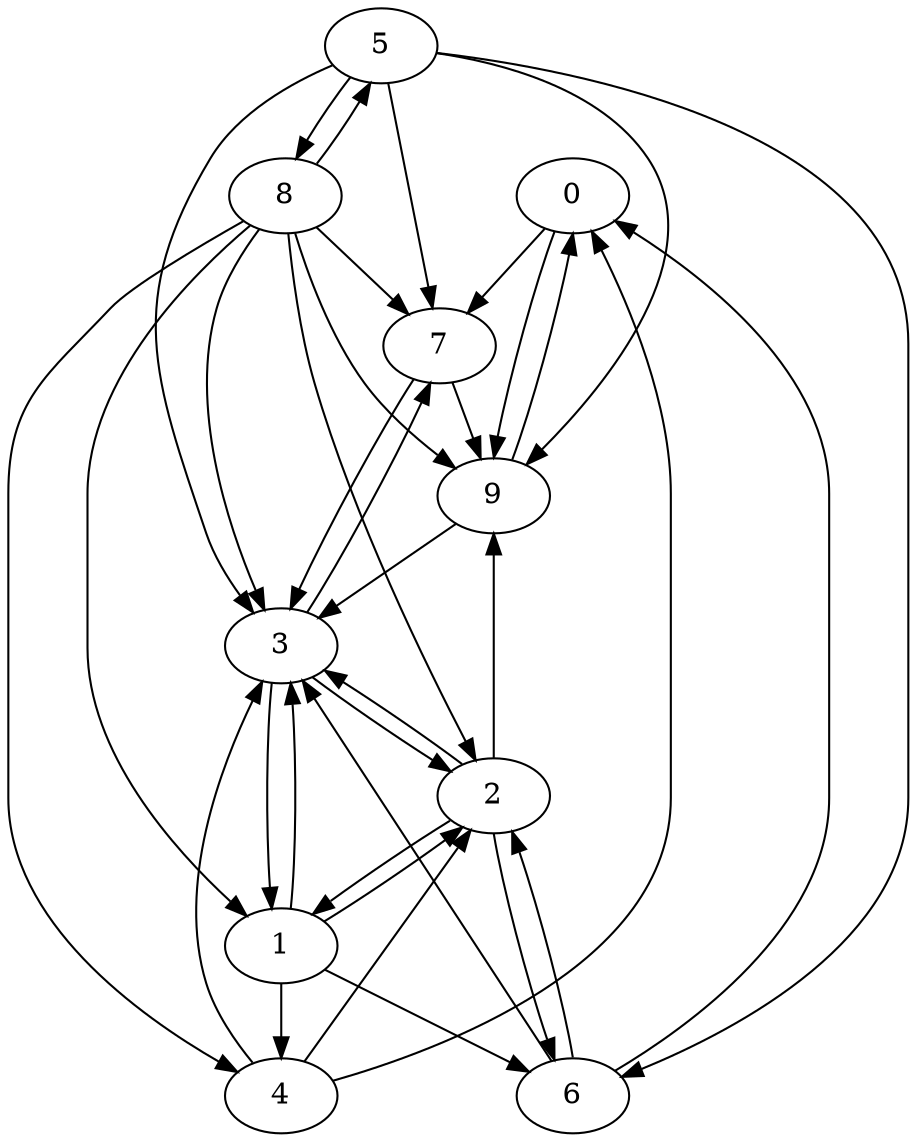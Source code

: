 strict digraph  {
	0 -> 7;
	0 -> 9;
	1 -> 4;
	1 -> 2;
	1 -> 3;
	1 -> 6;
	2 -> 9;
	2 -> 1;
	2 -> 3;
	2 -> 6;
	3 -> 7;
	3 -> 1;
	3 -> 2;
	4 -> 0;
	4 -> 2;
	4 -> 3;
	5 -> 7;
	5 -> 8;
	5 -> 9;
	5 -> 3;
	5 -> 6;
	6 -> 0;
	6 -> 2;
	6 -> 3;
	7 -> 9;
	7 -> 3;
	8 -> 7;
	8 -> 9;
	8 -> 4;
	8 -> 5;
	8 -> 1;
	8 -> 2;
	8 -> 3;
	9 -> 0;
	9 -> 3;
}
